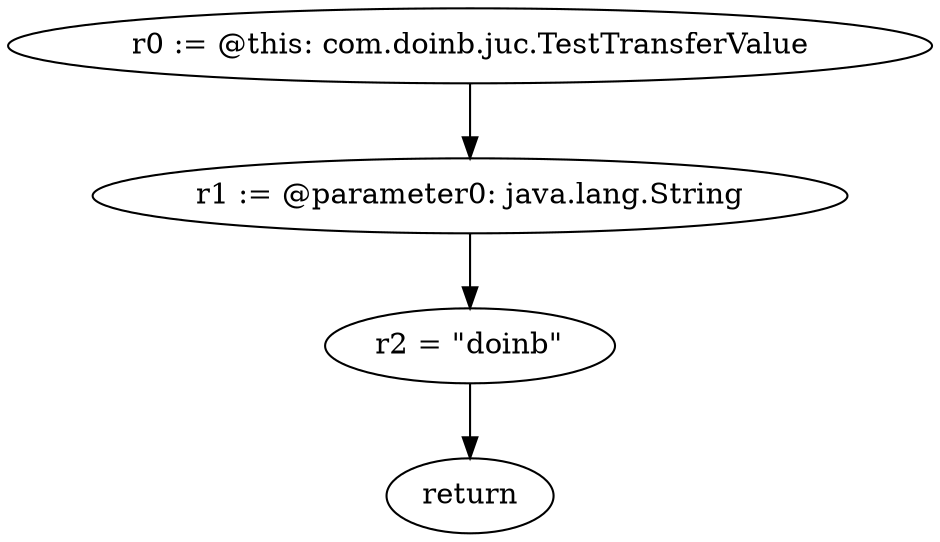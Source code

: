 digraph "unitGraph" {
    "r0 := @this: com.doinb.juc.TestTransferValue"
    "r1 := @parameter0: java.lang.String"
    "r2 = \"doinb\""
    "return"
    "r0 := @this: com.doinb.juc.TestTransferValue"->"r1 := @parameter0: java.lang.String";
    "r1 := @parameter0: java.lang.String"->"r2 = \"doinb\"";
    "r2 = \"doinb\""->"return";
}
